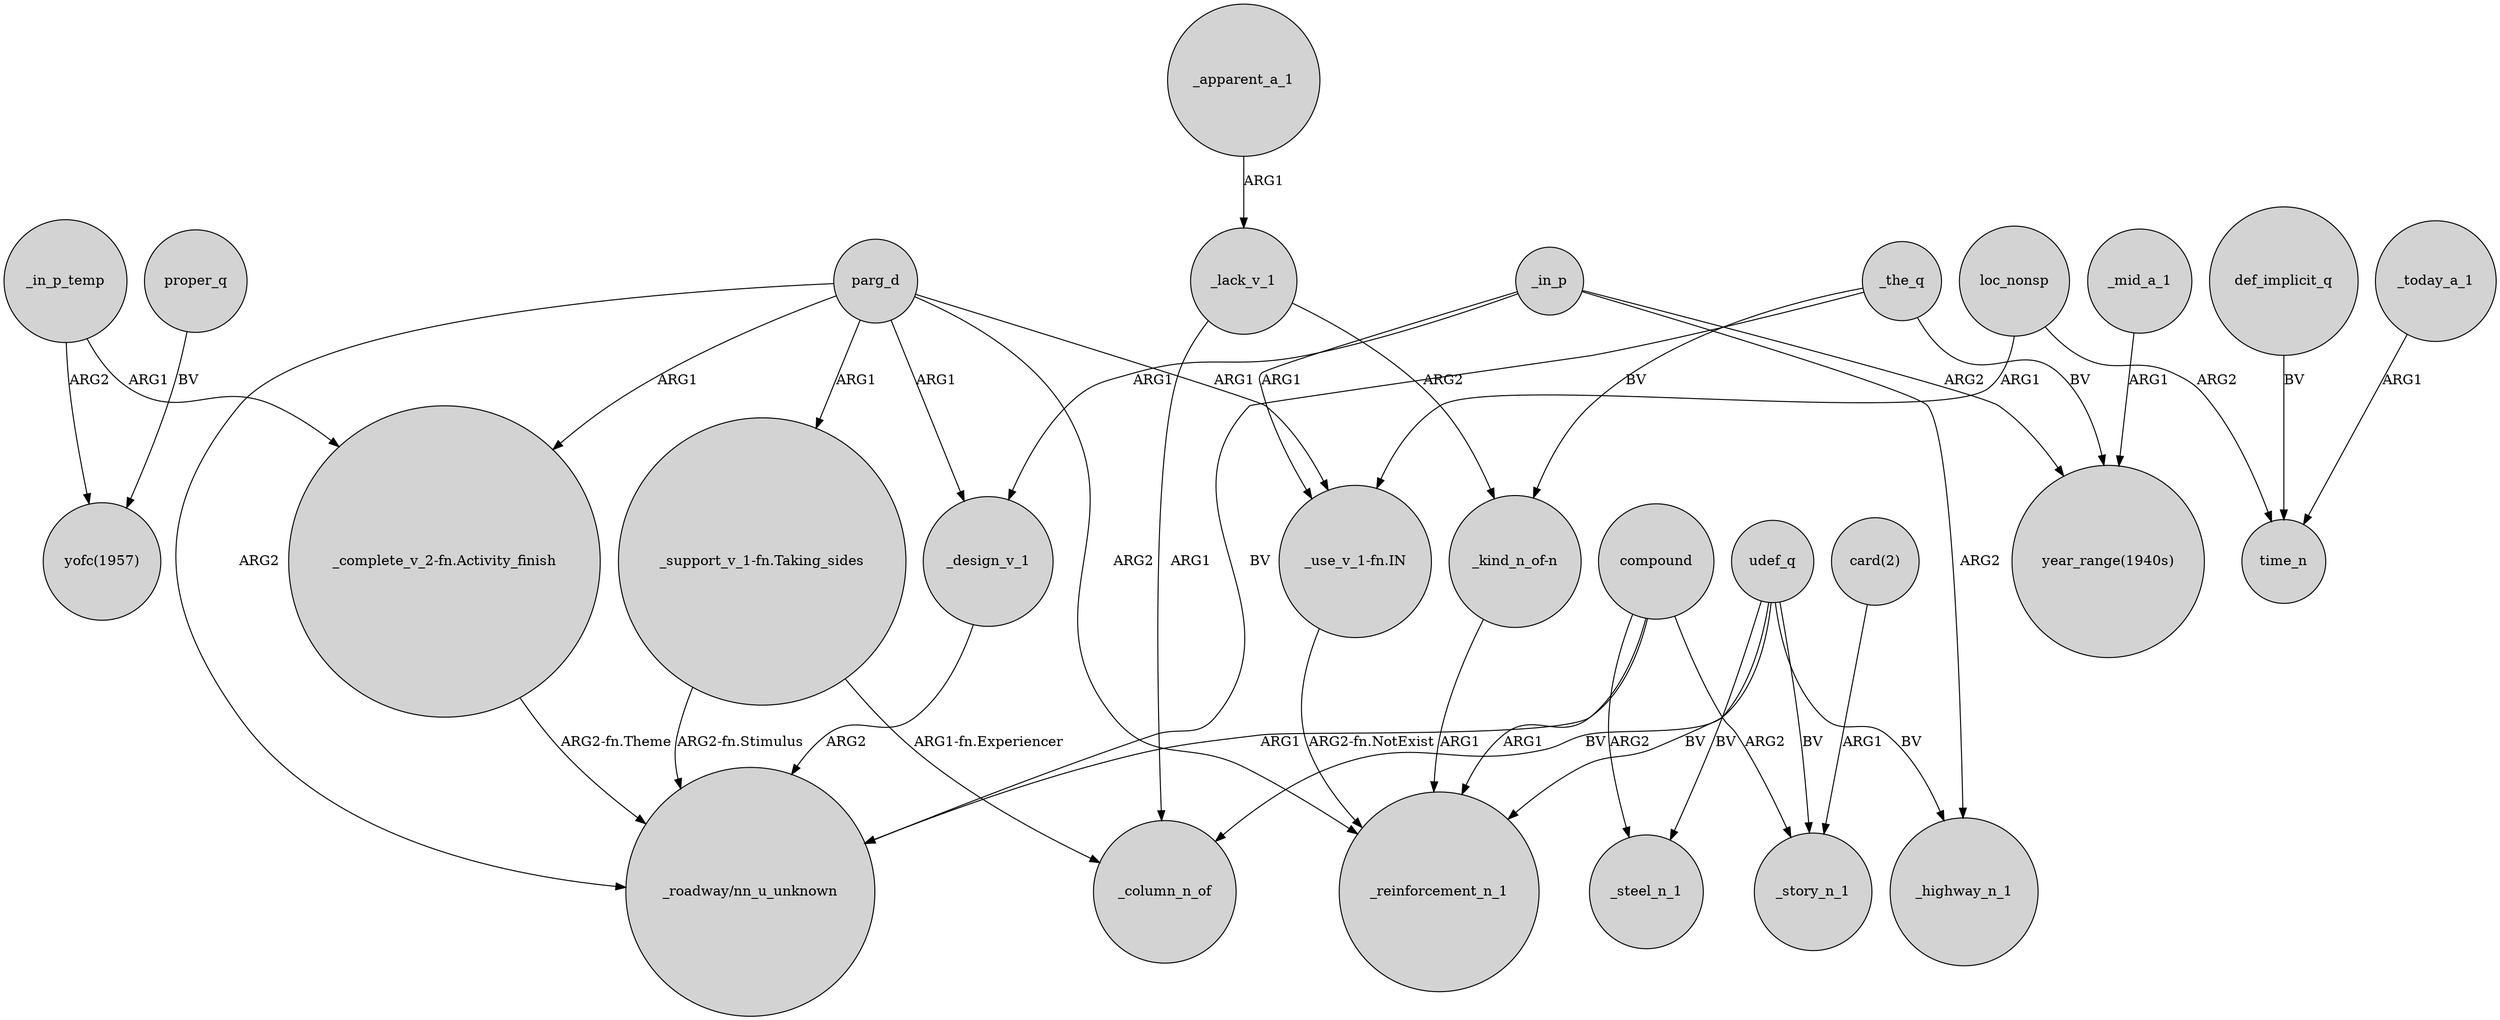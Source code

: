 digraph {
	node [shape=circle style=filled]
	udef_q -> _highway_n_1 [label=BV]
	"_support_v_1-fn.Taking_sides" -> "_roadway/nn_u_unknown" [label="ARG2-fn.Stimulus"]
	"_use_v_1-fn.IN" -> _reinforcement_n_1 [label="ARG2-fn.NotExist"]
	parg_d -> "_roadway/nn_u_unknown" [label=ARG2]
	"_support_v_1-fn.Taking_sides" -> _column_n_of [label="ARG1-fn.Experiencer"]
	_today_a_1 -> time_n [label=ARG1]
	_apparent_a_1 -> _lack_v_1 [label=ARG1]
	_in_p -> "year_range(1940s)" [label=ARG2]
	udef_q -> _story_n_1 [label=BV]
	_in_p_temp -> "yofc(1957)" [label=ARG2]
	_lack_v_1 -> _column_n_of [label=ARG1]
	compound -> _steel_n_1 [label=ARG2]
	_in_p_temp -> "_complete_v_2-fn.Activity_finish" [label=ARG1]
	_mid_a_1 -> "year_range(1940s)" [label=ARG1]
	udef_q -> _reinforcement_n_1 [label=BV]
	udef_q -> _steel_n_1 [label=BV]
	loc_nonsp -> time_n [label=ARG2]
	_in_p -> _highway_n_1 [label=ARG2]
	_design_v_1 -> "_roadway/nn_u_unknown" [label=ARG2]
	parg_d -> _reinforcement_n_1 [label=ARG2]
	parg_d -> "_use_v_1-fn.IN" [label=ARG1]
	_the_q -> "year_range(1940s)" [label=BV]
	_in_p -> "_use_v_1-fn.IN" [label=ARG1]
	parg_d -> "_complete_v_2-fn.Activity_finish" [label=ARG1]
	compound -> _reinforcement_n_1 [label=ARG1]
	parg_d -> _design_v_1 [label=ARG1]
	"card(2)" -> _story_n_1 [label=ARG1]
	"_kind_n_of-n" -> _reinforcement_n_1 [label=ARG1]
	udef_q -> _column_n_of [label=BV]
	_lack_v_1 -> "_kind_n_of-n" [label=ARG2]
	"_complete_v_2-fn.Activity_finish" -> "_roadway/nn_u_unknown" [label="ARG2-fn.Theme"]
	proper_q -> "yofc(1957)" [label=BV]
	parg_d -> "_support_v_1-fn.Taking_sides" [label=ARG1]
	loc_nonsp -> "_use_v_1-fn.IN" [label=ARG1]
	compound -> "_roadway/nn_u_unknown" [label=ARG1]
	_the_q -> "_roadway/nn_u_unknown" [label=BV]
	_the_q -> "_kind_n_of-n" [label=BV]
	compound -> _story_n_1 [label=ARG2]
	def_implicit_q -> time_n [label=BV]
	_in_p -> _design_v_1 [label=ARG1]
}
